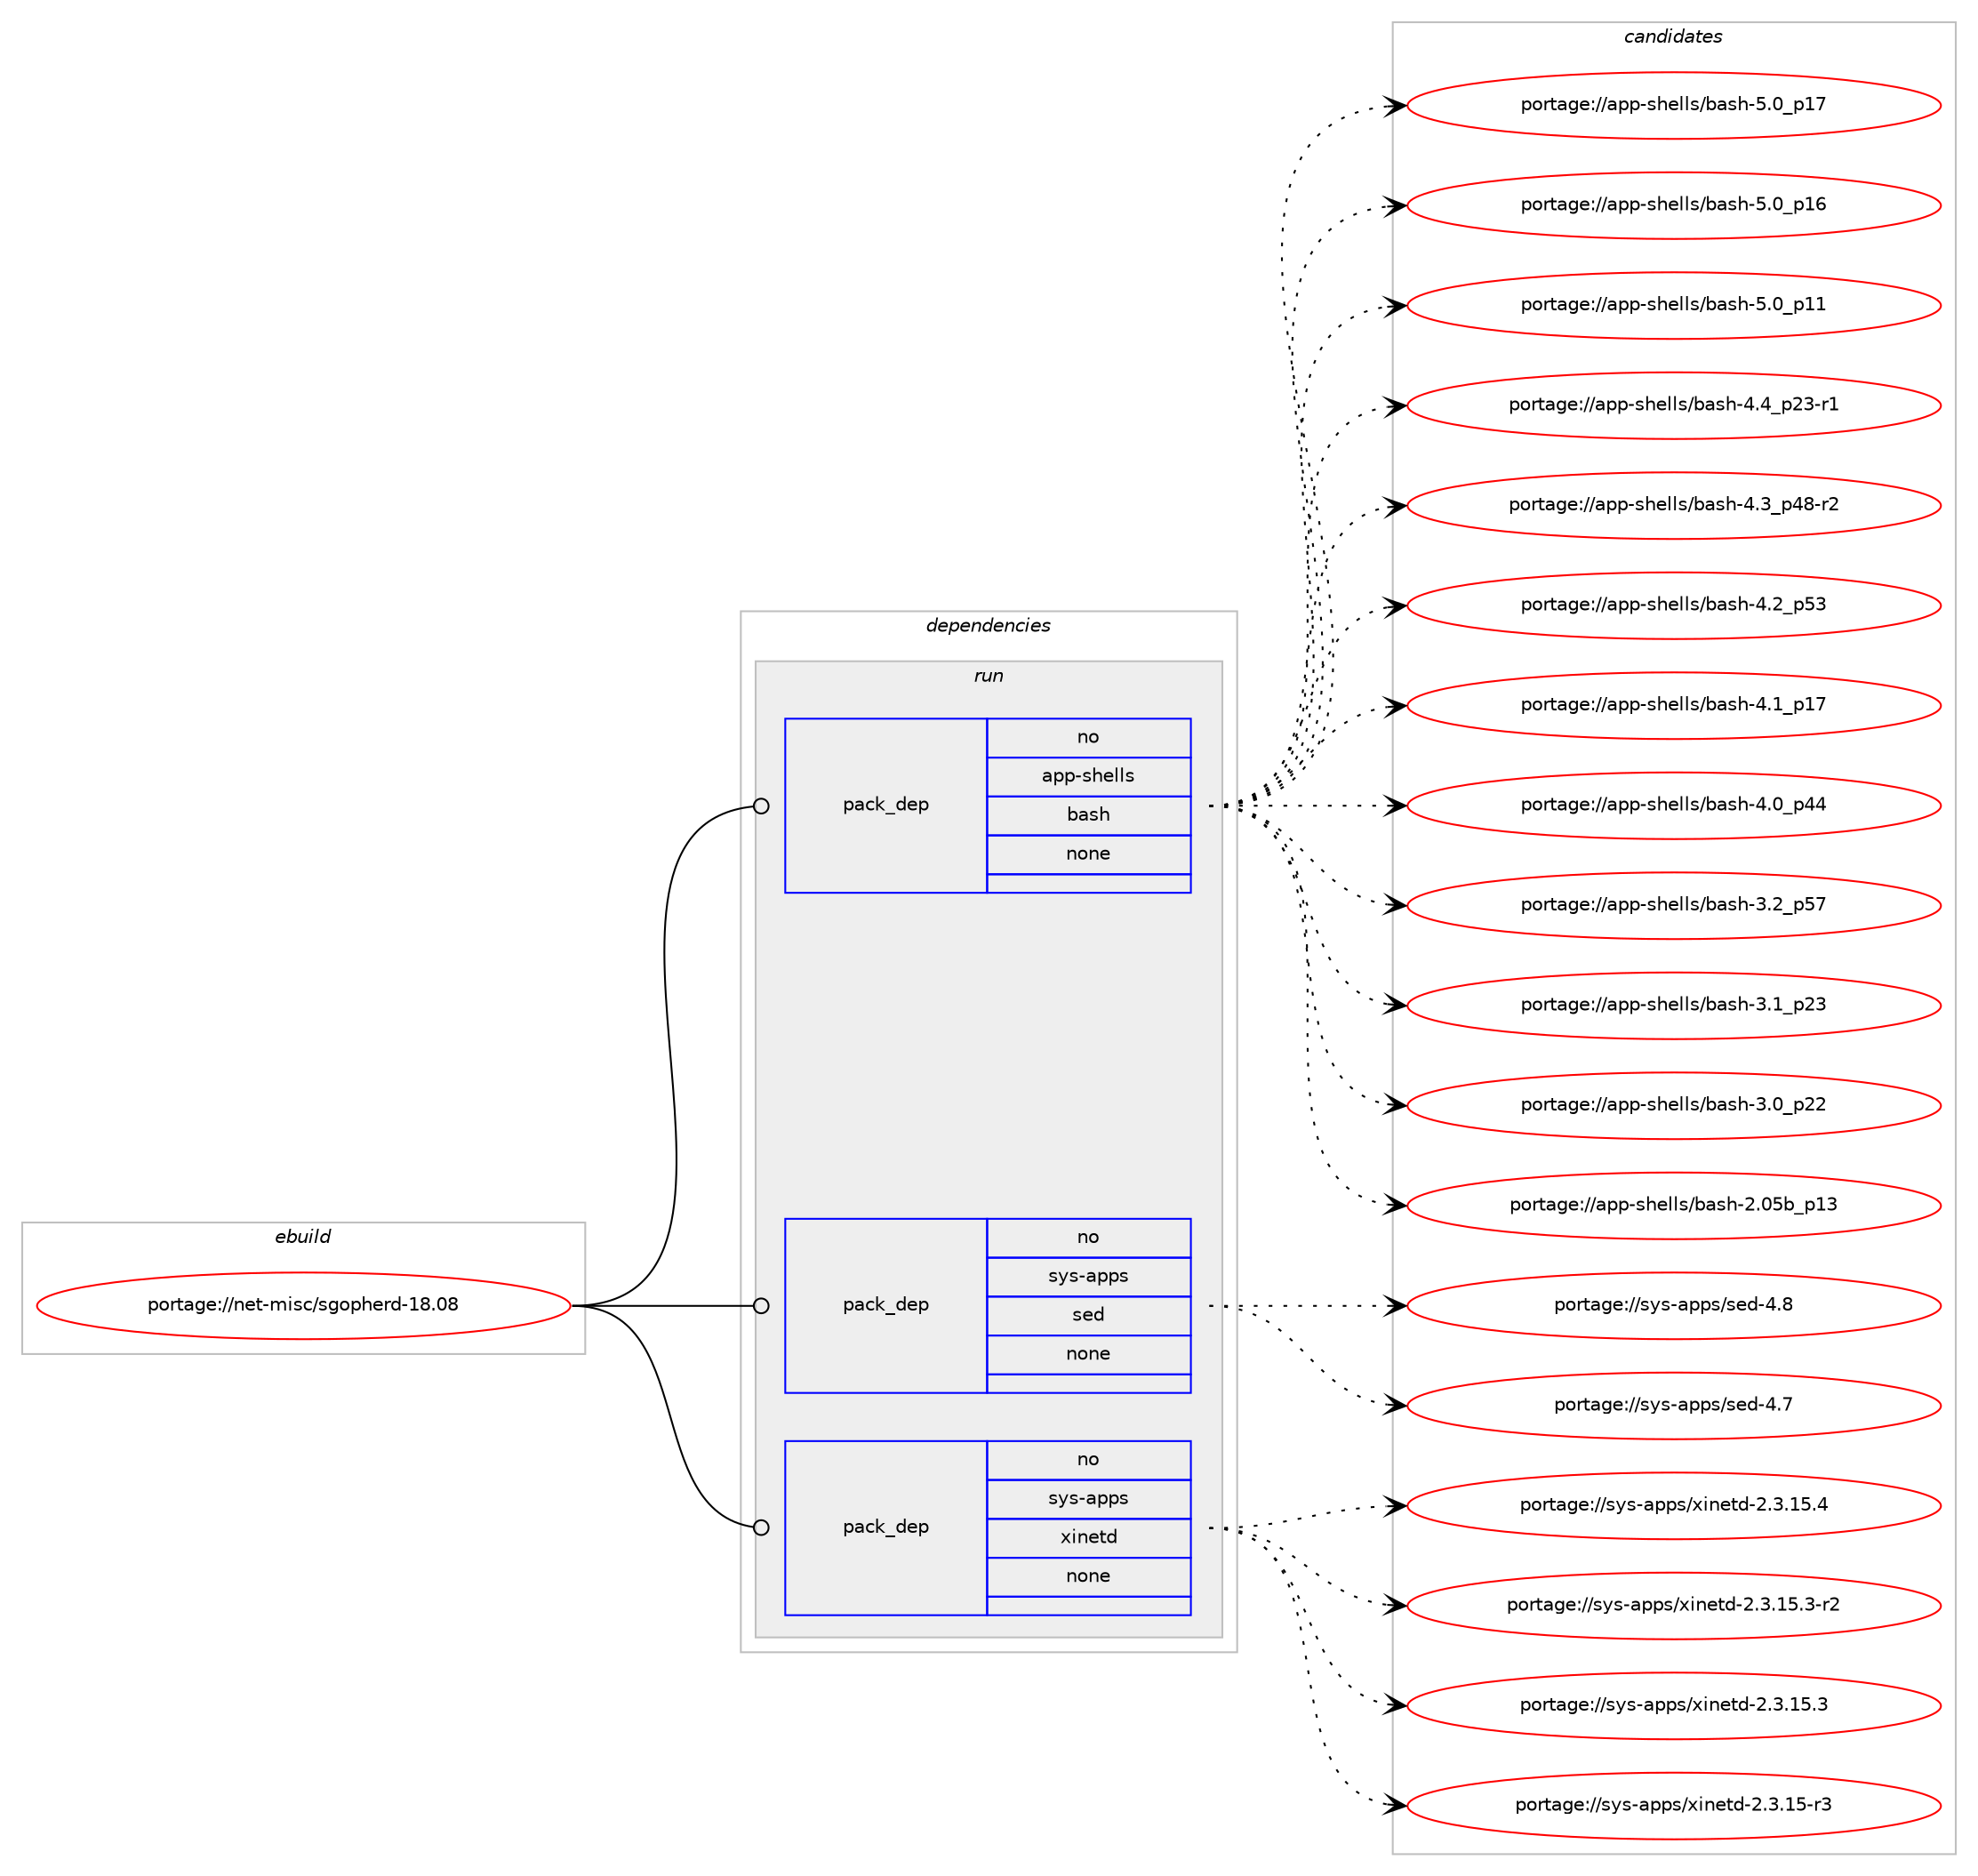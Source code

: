 digraph prolog {

# *************
# Graph options
# *************

newrank=true;
concentrate=true;
compound=true;
graph [rankdir=LR,fontname=Helvetica,fontsize=10,ranksep=1.5];#, ranksep=2.5, nodesep=0.2];
edge  [arrowhead=vee];
node  [fontname=Helvetica,fontsize=10];

# **********
# The ebuild
# **********

subgraph cluster_leftcol {
color=gray;
rank=same;
label=<<i>ebuild</i>>;
id [label="portage://net-misc/sgopherd-18.08", color=red, width=4, href="../net-misc/sgopherd-18.08.svg"];
}

# ****************
# The dependencies
# ****************

subgraph cluster_midcol {
color=gray;
label=<<i>dependencies</i>>;
subgraph cluster_compile {
fillcolor="#eeeeee";
style=filled;
label=<<i>compile</i>>;
}
subgraph cluster_compileandrun {
fillcolor="#eeeeee";
style=filled;
label=<<i>compile and run</i>>;
}
subgraph cluster_run {
fillcolor="#eeeeee";
style=filled;
label=<<i>run</i>>;
subgraph pack8678 {
dependency10982 [label=<<TABLE BORDER="0" CELLBORDER="1" CELLSPACING="0" CELLPADDING="4" WIDTH="220"><TR><TD ROWSPAN="6" CELLPADDING="30">pack_dep</TD></TR><TR><TD WIDTH="110">no</TD></TR><TR><TD>app-shells</TD></TR><TR><TD>bash</TD></TR><TR><TD>none</TD></TR><TR><TD></TD></TR></TABLE>>, shape=none, color=blue];
}
id:e -> dependency10982:w [weight=20,style="solid",arrowhead="odot"];
subgraph pack8679 {
dependency10983 [label=<<TABLE BORDER="0" CELLBORDER="1" CELLSPACING="0" CELLPADDING="4" WIDTH="220"><TR><TD ROWSPAN="6" CELLPADDING="30">pack_dep</TD></TR><TR><TD WIDTH="110">no</TD></TR><TR><TD>sys-apps</TD></TR><TR><TD>sed</TD></TR><TR><TD>none</TD></TR><TR><TD></TD></TR></TABLE>>, shape=none, color=blue];
}
id:e -> dependency10983:w [weight=20,style="solid",arrowhead="odot"];
subgraph pack8680 {
dependency10984 [label=<<TABLE BORDER="0" CELLBORDER="1" CELLSPACING="0" CELLPADDING="4" WIDTH="220"><TR><TD ROWSPAN="6" CELLPADDING="30">pack_dep</TD></TR><TR><TD WIDTH="110">no</TD></TR><TR><TD>sys-apps</TD></TR><TR><TD>xinetd</TD></TR><TR><TD>none</TD></TR><TR><TD></TD></TR></TABLE>>, shape=none, color=blue];
}
id:e -> dependency10984:w [weight=20,style="solid",arrowhead="odot"];
}
}

# **************
# The candidates
# **************

subgraph cluster_choices {
rank=same;
color=gray;
label=<<i>candidates</i>>;

subgraph choice8678 {
color=black;
nodesep=1;
choice971121124511510410110810811547989711510445534648951124955 [label="portage://app-shells/bash-5.0_p17", color=red, width=4,href="../app-shells/bash-5.0_p17.svg"];
choice971121124511510410110810811547989711510445534648951124954 [label="portage://app-shells/bash-5.0_p16", color=red, width=4,href="../app-shells/bash-5.0_p16.svg"];
choice971121124511510410110810811547989711510445534648951124949 [label="portage://app-shells/bash-5.0_p11", color=red, width=4,href="../app-shells/bash-5.0_p11.svg"];
choice9711211245115104101108108115479897115104455246529511250514511449 [label="portage://app-shells/bash-4.4_p23-r1", color=red, width=4,href="../app-shells/bash-4.4_p23-r1.svg"];
choice9711211245115104101108108115479897115104455246519511252564511450 [label="portage://app-shells/bash-4.3_p48-r2", color=red, width=4,href="../app-shells/bash-4.3_p48-r2.svg"];
choice971121124511510410110810811547989711510445524650951125351 [label="portage://app-shells/bash-4.2_p53", color=red, width=4,href="../app-shells/bash-4.2_p53.svg"];
choice971121124511510410110810811547989711510445524649951124955 [label="portage://app-shells/bash-4.1_p17", color=red, width=4,href="../app-shells/bash-4.1_p17.svg"];
choice971121124511510410110810811547989711510445524648951125252 [label="portage://app-shells/bash-4.0_p44", color=red, width=4,href="../app-shells/bash-4.0_p44.svg"];
choice971121124511510410110810811547989711510445514650951125355 [label="portage://app-shells/bash-3.2_p57", color=red, width=4,href="../app-shells/bash-3.2_p57.svg"];
choice971121124511510410110810811547989711510445514649951125051 [label="portage://app-shells/bash-3.1_p23", color=red, width=4,href="../app-shells/bash-3.1_p23.svg"];
choice971121124511510410110810811547989711510445514648951125050 [label="portage://app-shells/bash-3.0_p22", color=red, width=4,href="../app-shells/bash-3.0_p22.svg"];
choice9711211245115104101108108115479897115104455046485398951124951 [label="portage://app-shells/bash-2.05b_p13", color=red, width=4,href="../app-shells/bash-2.05b_p13.svg"];
dependency10982:e -> choice971121124511510410110810811547989711510445534648951124955:w [style=dotted,weight="100"];
dependency10982:e -> choice971121124511510410110810811547989711510445534648951124954:w [style=dotted,weight="100"];
dependency10982:e -> choice971121124511510410110810811547989711510445534648951124949:w [style=dotted,weight="100"];
dependency10982:e -> choice9711211245115104101108108115479897115104455246529511250514511449:w [style=dotted,weight="100"];
dependency10982:e -> choice9711211245115104101108108115479897115104455246519511252564511450:w [style=dotted,weight="100"];
dependency10982:e -> choice971121124511510410110810811547989711510445524650951125351:w [style=dotted,weight="100"];
dependency10982:e -> choice971121124511510410110810811547989711510445524649951124955:w [style=dotted,weight="100"];
dependency10982:e -> choice971121124511510410110810811547989711510445524648951125252:w [style=dotted,weight="100"];
dependency10982:e -> choice971121124511510410110810811547989711510445514650951125355:w [style=dotted,weight="100"];
dependency10982:e -> choice971121124511510410110810811547989711510445514649951125051:w [style=dotted,weight="100"];
dependency10982:e -> choice971121124511510410110810811547989711510445514648951125050:w [style=dotted,weight="100"];
dependency10982:e -> choice9711211245115104101108108115479897115104455046485398951124951:w [style=dotted,weight="100"];
}
subgraph choice8679 {
color=black;
nodesep=1;
choice11512111545971121121154711510110045524656 [label="portage://sys-apps/sed-4.8", color=red, width=4,href="../sys-apps/sed-4.8.svg"];
choice11512111545971121121154711510110045524655 [label="portage://sys-apps/sed-4.7", color=red, width=4,href="../sys-apps/sed-4.7.svg"];
dependency10983:e -> choice11512111545971121121154711510110045524656:w [style=dotted,weight="100"];
dependency10983:e -> choice11512111545971121121154711510110045524655:w [style=dotted,weight="100"];
}
subgraph choice8680 {
color=black;
nodesep=1;
choice115121115459711211211547120105110101116100455046514649534652 [label="portage://sys-apps/xinetd-2.3.15.4", color=red, width=4,href="../sys-apps/xinetd-2.3.15.4.svg"];
choice1151211154597112112115471201051101011161004550465146495346514511450 [label="portage://sys-apps/xinetd-2.3.15.3-r2", color=red, width=4,href="../sys-apps/xinetd-2.3.15.3-r2.svg"];
choice115121115459711211211547120105110101116100455046514649534651 [label="portage://sys-apps/xinetd-2.3.15.3", color=red, width=4,href="../sys-apps/xinetd-2.3.15.3.svg"];
choice115121115459711211211547120105110101116100455046514649534511451 [label="portage://sys-apps/xinetd-2.3.15-r3", color=red, width=4,href="../sys-apps/xinetd-2.3.15-r3.svg"];
dependency10984:e -> choice115121115459711211211547120105110101116100455046514649534652:w [style=dotted,weight="100"];
dependency10984:e -> choice1151211154597112112115471201051101011161004550465146495346514511450:w [style=dotted,weight="100"];
dependency10984:e -> choice115121115459711211211547120105110101116100455046514649534651:w [style=dotted,weight="100"];
dependency10984:e -> choice115121115459711211211547120105110101116100455046514649534511451:w [style=dotted,weight="100"];
}
}

}
